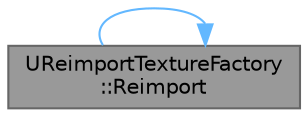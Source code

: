 digraph "UReimportTextureFactory::Reimport"
{
 // INTERACTIVE_SVG=YES
 // LATEX_PDF_SIZE
  bgcolor="transparent";
  edge [fontname=Helvetica,fontsize=10,labelfontname=Helvetica,labelfontsize=10];
  node [fontname=Helvetica,fontsize=10,shape=box,height=0.2,width=0.4];
  rankdir="LR";
  Node1 [id="Node000001",label="UReimportTextureFactory\l::Reimport",height=0.2,width=0.4,color="gray40", fillcolor="grey60", style="filled", fontcolor="black",tooltip="Attempt to reimport the specified object from its source."];
  Node1 -> Node1 [id="edge1_Node000001_Node000001",color="steelblue1",style="solid",tooltip=" "];
}
